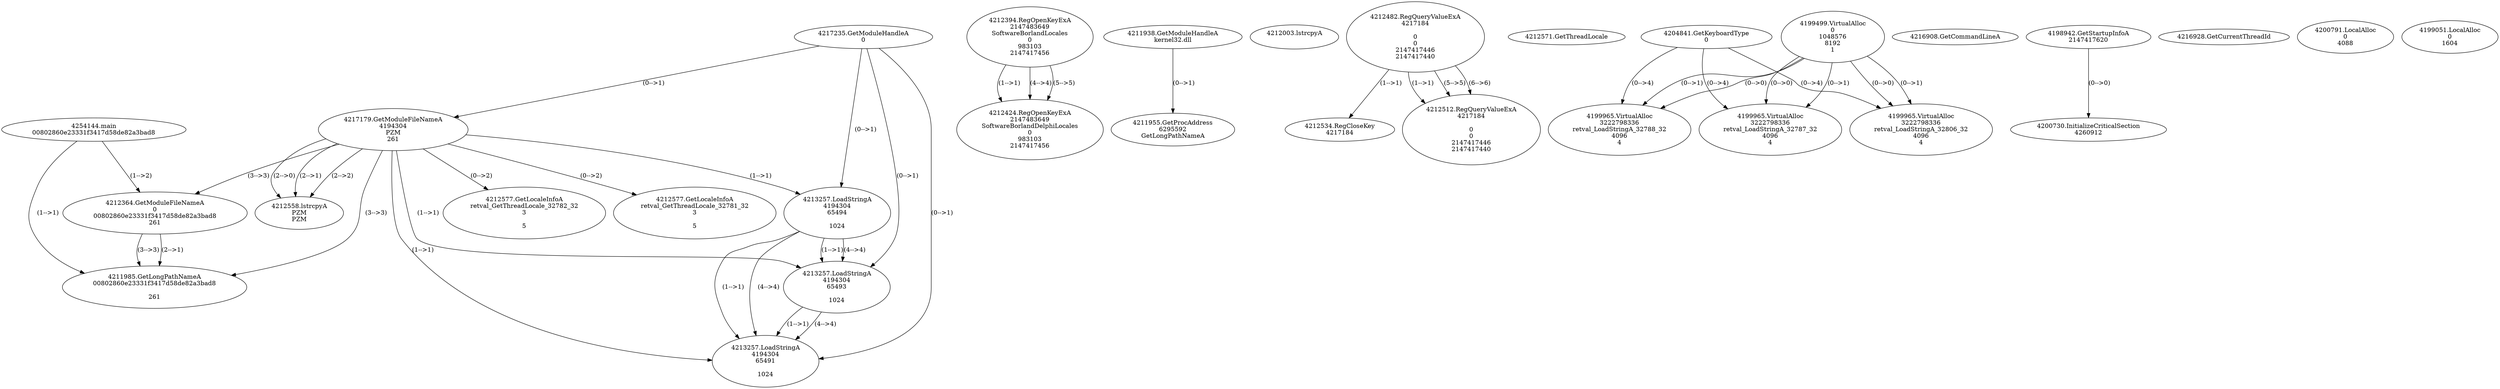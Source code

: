 // Global SCDG with merge call
digraph {
	0 [label="4254144.main
00802860e23331f3417d58de82a3bad8"]
	1 [label="4217235.GetModuleHandleA
0"]
	2 [label="4217179.GetModuleFileNameA
4194304
PZM
261"]
	1 -> 2 [label="(0-->1)"]
	3 [label="4212364.GetModuleFileNameA
0
00802860e23331f3417d58de82a3bad8
261"]
	0 -> 3 [label="(1-->2)"]
	2 -> 3 [label="(3-->3)"]
	4 [label="4212394.RegOpenKeyExA
2147483649
Software\Borland\Locales
0
983103
2147417456"]
	5 [label="4212424.RegOpenKeyExA
2147483649
Software\Borland\Delphi\Locales
0
983103
2147417456"]
	4 -> 5 [label="(1-->1)"]
	4 -> 5 [label="(4-->4)"]
	4 -> 5 [label="(5-->5)"]
	6 [label="4211938.GetModuleHandleA
kernel32.dll"]
	7 [label="4211955.GetProcAddress
6295592
GetLongPathNameA"]
	6 -> 7 [label="(0-->1)"]
	8 [label="4211985.GetLongPathNameA
00802860e23331f3417d58de82a3bad8

261"]
	0 -> 8 [label="(1-->1)"]
	3 -> 8 [label="(2-->1)"]
	2 -> 8 [label="(3-->3)"]
	3 -> 8 [label="(3-->3)"]
	9 [label="4212003.lstrcpyA

"]
	10 [label="4212482.RegQueryValueExA
4217184

0
0
2147417446
2147417440"]
	11 [label="4212534.RegCloseKey
4217184"]
	10 -> 11 [label="(1-->1)"]
	12 [label="4212558.lstrcpyA
PZM
PZM"]
	2 -> 12 [label="(2-->1)"]
	2 -> 12 [label="(2-->2)"]
	2 -> 12 [label="(2-->0)"]
	13 [label="4212571.GetThreadLocale
"]
	14 [label="4212577.GetLocaleInfoA
retval_GetThreadLocale_32782_32
3

5"]
	2 -> 14 [label="(0-->2)"]
	15 [label="4204841.GetKeyboardType
0"]
	16 [label="4216908.GetCommandLineA
"]
	17 [label="4198942.GetStartupInfoA
2147417620"]
	18 [label="4216928.GetCurrentThreadId
"]
	19 [label="4213257.LoadStringA
4194304
65494

1024"]
	1 -> 19 [label="(0-->1)"]
	2 -> 19 [label="(1-->1)"]
	20 [label="4200730.InitializeCriticalSection
4260912"]
	17 -> 20 [label="(0-->0)"]
	21 [label="4200791.LocalAlloc
0
4088"]
	22 [label="4199499.VirtualAlloc
0
1048576
8192
1"]
	23 [label="4199051.LocalAlloc
0
1604"]
	24 [label="4199965.VirtualAlloc
3222798336
retval_LoadStringA_32788_32
4096
4"]
	22 -> 24 [label="(0-->1)"]
	15 -> 24 [label="(0-->4)"]
	22 -> 24 [label="(0-->0)"]
	25 [label="4212512.RegQueryValueExA
4217184

0
0
2147417446
2147417440"]
	10 -> 25 [label="(1-->1)"]
	10 -> 25 [label="(5-->5)"]
	10 -> 25 [label="(6-->6)"]
	26 [label="4212577.GetLocaleInfoA
retval_GetThreadLocale_32781_32
3

5"]
	2 -> 26 [label="(0-->2)"]
	27 [label="4213257.LoadStringA
4194304
65493

1024"]
	1 -> 27 [label="(0-->1)"]
	2 -> 27 [label="(1-->1)"]
	19 -> 27 [label="(1-->1)"]
	19 -> 27 [label="(4-->4)"]
	28 [label="4213257.LoadStringA
4194304
65491

1024"]
	1 -> 28 [label="(0-->1)"]
	2 -> 28 [label="(1-->1)"]
	19 -> 28 [label="(1-->1)"]
	27 -> 28 [label="(1-->1)"]
	19 -> 28 [label="(4-->4)"]
	27 -> 28 [label="(4-->4)"]
	29 [label="4199965.VirtualAlloc
3222798336
retval_LoadStringA_32806_32
4096
4"]
	22 -> 29 [label="(0-->1)"]
	15 -> 29 [label="(0-->4)"]
	22 -> 29 [label="(0-->0)"]
	30 [label="4199965.VirtualAlloc
3222798336
retval_LoadStringA_32787_32
4096
4"]
	22 -> 30 [label="(0-->1)"]
	15 -> 30 [label="(0-->4)"]
	22 -> 30 [label="(0-->0)"]
}
